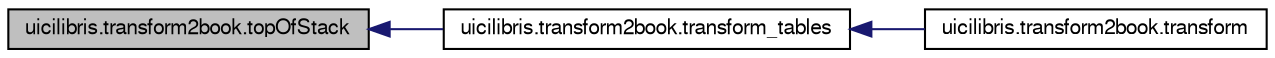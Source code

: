 digraph G
{
  edge [fontname="FreeSans",fontsize="10",labelfontname="FreeSans",labelfontsize="10"];
  node [fontname="FreeSans",fontsize="10",shape=record];
  rankdir="LR";
  Node1 [label="uicilibris.transform2book.topOfStack",height=0.2,width=0.4,color="black", fillcolor="grey75", style="filled" fontcolor="black"];
  Node1 -> Node2 [dir="back",color="midnightblue",fontsize="10",style="solid",fontname="FreeSans"];
  Node2 [label="uicilibris.transform2book.transform_tables",height=0.2,width=0.4,color="black", fillcolor="white", style="filled",URL="$namespaceuicilibris_1_1transform2book.html#a6f184c9a3e65ab33b63b0c7828ce923a",tooltip="handle mediawiki tables"];
  Node2 -> Node3 [dir="back",color="midnightblue",fontsize="10",style="solid",fontname="FreeSans"];
  Node3 [label="uicilibris.transform2book.transform",height=0.2,width=0.4,color="black", fillcolor="white", style="filled",URL="$namespaceuicilibris_1_1transform2book.html#aa875aed0b73e352b8524d65ff86ce35f",tooltip="convert/transform one line in context of state for w2book (wiki to book)"];
}
